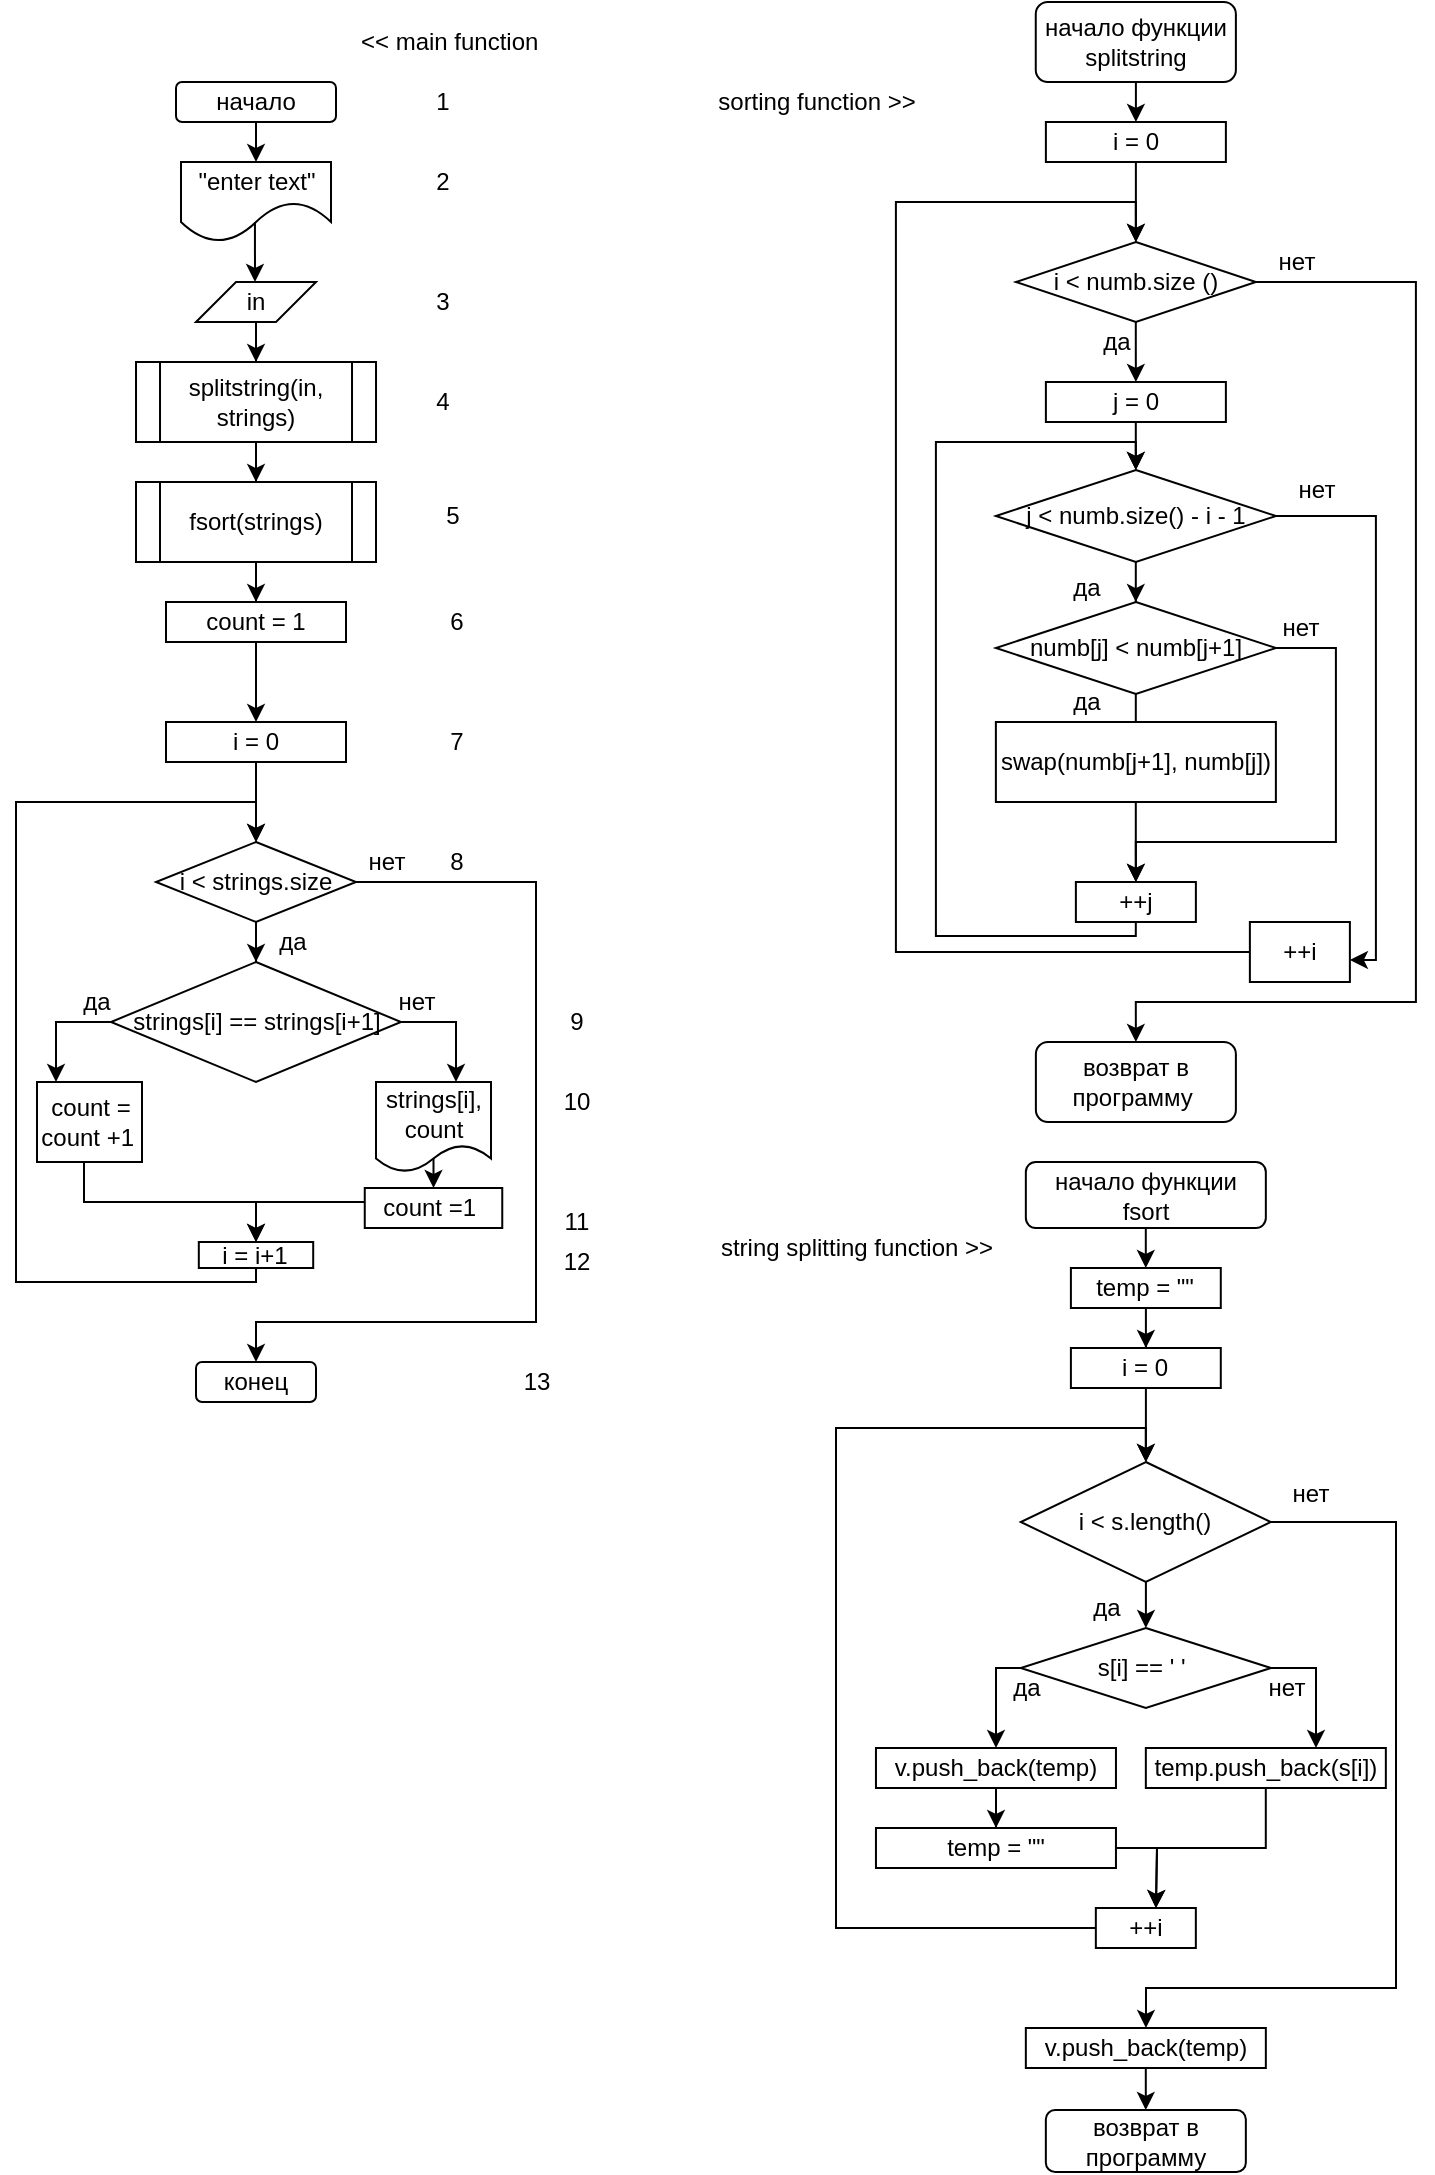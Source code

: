 <mxfile version="17.4.0" type="github">
  <diagram id="C5RBs43oDa-KdzZeNtuy" name="Page-1">
    <mxGraphModel dx="1240" dy="593" grid="1" gridSize="20" guides="1" tooltips="1" connect="1" arrows="1" fold="1" page="1" pageScale="1" pageWidth="827" pageHeight="1169" math="0" shadow="0">
      <root>
        <mxCell id="WIyWlLk6GJQsqaUBKTNV-0" />
        <mxCell id="WIyWlLk6GJQsqaUBKTNV-1" parent="WIyWlLk6GJQsqaUBKTNV-0" />
        <mxCell id="1RpnwZJN1rMyHzHDHrBu-5" value="" style="edgeStyle=orthogonalEdgeStyle;rounded=0;orthogonalLoop=1;jettySize=auto;html=1;" parent="WIyWlLk6GJQsqaUBKTNV-1" source="WIyWlLk6GJQsqaUBKTNV-3" edge="1">
          <mxGeometry relative="1" as="geometry">
            <mxPoint x="220" y="80" as="targetPoint" />
          </mxGeometry>
        </mxCell>
        <mxCell id="WIyWlLk6GJQsqaUBKTNV-3" value="&lt;font style=&quot;font-size: 12px&quot;&gt;начало&lt;/font&gt;" style="rounded=1;whiteSpace=wrap;html=1;fontSize=12;glass=0;strokeWidth=1;shadow=0;" parent="WIyWlLk6GJQsqaUBKTNV-1" vertex="1">
          <mxGeometry x="180" y="40" width="80" height="20" as="geometry" />
        </mxCell>
        <mxCell id="WG-GIoE7qXhuWjVk6lCx-4" value="" style="edgeStyle=orthogonalEdgeStyle;rounded=0;orthogonalLoop=1;jettySize=auto;html=1;fontSize=12;exitX=0.493;exitY=0.725;exitDx=0;exitDy=0;exitPerimeter=0;" parent="WIyWlLk6GJQsqaUBKTNV-1" source="WG-GIoE7qXhuWjVk6lCx-2" target="WG-GIoE7qXhuWjVk6lCx-3" edge="1">
          <mxGeometry relative="1" as="geometry" />
        </mxCell>
        <mxCell id="WG-GIoE7qXhuWjVk6lCx-2" value="&quot;enter text&quot;" style="shape=document;whiteSpace=wrap;html=1;boundedLbl=1;fontSize=12;size=0.5;" parent="WIyWlLk6GJQsqaUBKTNV-1" vertex="1">
          <mxGeometry x="182.5" y="80" width="75" height="40" as="geometry" />
        </mxCell>
        <mxCell id="WG-GIoE7qXhuWjVk6lCx-6" value="" style="edgeStyle=orthogonalEdgeStyle;rounded=0;orthogonalLoop=1;jettySize=auto;html=1;fontSize=12;" parent="WIyWlLk6GJQsqaUBKTNV-1" source="WG-GIoE7qXhuWjVk6lCx-3" target="WG-GIoE7qXhuWjVk6lCx-5" edge="1">
          <mxGeometry relative="1" as="geometry" />
        </mxCell>
        <mxCell id="WG-GIoE7qXhuWjVk6lCx-3" value="in" style="shape=parallelogram;perimeter=parallelogramPerimeter;whiteSpace=wrap;html=1;fixedSize=1;" parent="WIyWlLk6GJQsqaUBKTNV-1" vertex="1">
          <mxGeometry x="190" y="140" width="60" height="20" as="geometry" />
        </mxCell>
        <mxCell id="WG-GIoE7qXhuWjVk6lCx-8" value="" style="edgeStyle=orthogonalEdgeStyle;rounded=0;orthogonalLoop=1;jettySize=auto;html=1;fontSize=12;" parent="WIyWlLk6GJQsqaUBKTNV-1" source="WG-GIoE7qXhuWjVk6lCx-5" target="WG-GIoE7qXhuWjVk6lCx-7" edge="1">
          <mxGeometry relative="1" as="geometry" />
        </mxCell>
        <mxCell id="WG-GIoE7qXhuWjVk6lCx-5" value="splitstring(in, strings)" style="whiteSpace=wrap;html=1;" parent="WIyWlLk6GJQsqaUBKTNV-1" vertex="1">
          <mxGeometry x="160" y="180" width="120" height="40" as="geometry" />
        </mxCell>
        <mxCell id="WG-GIoE7qXhuWjVk6lCx-10" value="" style="edgeStyle=orthogonalEdgeStyle;rounded=0;orthogonalLoop=1;jettySize=auto;html=1;fontSize=12;" parent="WIyWlLk6GJQsqaUBKTNV-1" source="WG-GIoE7qXhuWjVk6lCx-7" target="WG-GIoE7qXhuWjVk6lCx-9" edge="1">
          <mxGeometry relative="1" as="geometry" />
        </mxCell>
        <mxCell id="WG-GIoE7qXhuWjVk6lCx-7" value="fsort(strings)" style="whiteSpace=wrap;html=1;" parent="WIyWlLk6GJQsqaUBKTNV-1" vertex="1">
          <mxGeometry x="160" y="240" width="120" height="40" as="geometry" />
        </mxCell>
        <mxCell id="WG-GIoE7qXhuWjVk6lCx-12" value="" style="edgeStyle=orthogonalEdgeStyle;rounded=0;orthogonalLoop=1;jettySize=auto;html=1;fontSize=12;" parent="WIyWlLk6GJQsqaUBKTNV-1" source="WG-GIoE7qXhuWjVk6lCx-9" target="WG-GIoE7qXhuWjVk6lCx-11" edge="1">
          <mxGeometry relative="1" as="geometry" />
        </mxCell>
        <mxCell id="WG-GIoE7qXhuWjVk6lCx-9" value="count = 1" style="whiteSpace=wrap;html=1;" parent="WIyWlLk6GJQsqaUBKTNV-1" vertex="1">
          <mxGeometry x="175" y="300" width="90" height="20" as="geometry" />
        </mxCell>
        <mxCell id="WG-GIoE7qXhuWjVk6lCx-14" value="" style="edgeStyle=orthogonalEdgeStyle;rounded=0;orthogonalLoop=1;jettySize=auto;html=1;fontSize=12;" parent="WIyWlLk6GJQsqaUBKTNV-1" source="WG-GIoE7qXhuWjVk6lCx-11" target="WG-GIoE7qXhuWjVk6lCx-13" edge="1">
          <mxGeometry relative="1" as="geometry" />
        </mxCell>
        <mxCell id="WG-GIoE7qXhuWjVk6lCx-11" value="i = 0" style="whiteSpace=wrap;html=1;" parent="WIyWlLk6GJQsqaUBKTNV-1" vertex="1">
          <mxGeometry x="175" y="360" width="90" height="20" as="geometry" />
        </mxCell>
        <mxCell id="WG-GIoE7qXhuWjVk6lCx-16" value="" style="edgeStyle=orthogonalEdgeStyle;rounded=0;orthogonalLoop=1;jettySize=auto;html=1;fontSize=12;" parent="WIyWlLk6GJQsqaUBKTNV-1" source="WG-GIoE7qXhuWjVk6lCx-13" target="WG-GIoE7qXhuWjVk6lCx-15" edge="1">
          <mxGeometry relative="1" as="geometry" />
        </mxCell>
        <mxCell id="WG-GIoE7qXhuWjVk6lCx-29" style="edgeStyle=orthogonalEdgeStyle;rounded=0;orthogonalLoop=1;jettySize=auto;html=1;fontSize=12;" parent="WIyWlLk6GJQsqaUBKTNV-1" source="WG-GIoE7qXhuWjVk6lCx-13" edge="1">
          <mxGeometry relative="1" as="geometry">
            <mxPoint x="220" y="680" as="targetPoint" />
            <Array as="points">
              <mxPoint x="360" y="440" />
              <mxPoint x="360" y="660" />
              <mxPoint x="220" y="660" />
            </Array>
          </mxGeometry>
        </mxCell>
        <mxCell id="WG-GIoE7qXhuWjVk6lCx-13" value="i &amp;lt; strings.size" style="rhombus;whiteSpace=wrap;html=1;" parent="WIyWlLk6GJQsqaUBKTNV-1" vertex="1">
          <mxGeometry x="170" y="420" width="100" height="40" as="geometry" />
        </mxCell>
        <mxCell id="WG-GIoE7qXhuWjVk6lCx-20" style="edgeStyle=orthogonalEdgeStyle;rounded=0;orthogonalLoop=1;jettySize=auto;html=1;fontSize=12;" parent="WIyWlLk6GJQsqaUBKTNV-1" source="WG-GIoE7qXhuWjVk6lCx-15" edge="1">
          <mxGeometry relative="1" as="geometry">
            <mxPoint x="120" y="540" as="targetPoint" />
            <Array as="points">
              <mxPoint x="120" y="510" />
            </Array>
          </mxGeometry>
        </mxCell>
        <mxCell id="WG-GIoE7qXhuWjVk6lCx-23" style="edgeStyle=orthogonalEdgeStyle;rounded=0;orthogonalLoop=1;jettySize=auto;html=1;fontSize=12;" parent="WIyWlLk6GJQsqaUBKTNV-1" source="WG-GIoE7qXhuWjVk6lCx-15" edge="1">
          <mxGeometry relative="1" as="geometry">
            <mxPoint x="320" y="540" as="targetPoint" />
            <Array as="points">
              <mxPoint x="320" y="510" />
              <mxPoint x="320" y="540" />
            </Array>
          </mxGeometry>
        </mxCell>
        <mxCell id="WG-GIoE7qXhuWjVk6lCx-15" value="strings[i] == strings[i+1]" style="rhombus;whiteSpace=wrap;html=1;" parent="WIyWlLk6GJQsqaUBKTNV-1" vertex="1">
          <mxGeometry x="147.5" y="480" width="145" height="60" as="geometry" />
        </mxCell>
        <mxCell id="WG-GIoE7qXhuWjVk6lCx-36" style="edgeStyle=orthogonalEdgeStyle;rounded=0;orthogonalLoop=1;jettySize=auto;html=1;fontSize=12;" parent="WIyWlLk6GJQsqaUBKTNV-1" source="WG-GIoE7qXhuWjVk6lCx-19" edge="1">
          <mxGeometry relative="1" as="geometry">
            <mxPoint x="220" y="620" as="targetPoint" />
            <Array as="points">
              <mxPoint x="134" y="600" />
              <mxPoint x="220" y="600" />
            </Array>
          </mxGeometry>
        </mxCell>
        <mxCell id="WG-GIoE7qXhuWjVk6lCx-19" value="count = count&amp;nbsp;+1&amp;nbsp;" style="whiteSpace=wrap;html=1;" parent="WIyWlLk6GJQsqaUBKTNV-1" vertex="1">
          <mxGeometry x="110.5" y="540" width="52.5" height="40" as="geometry" />
        </mxCell>
        <mxCell id="WG-GIoE7qXhuWjVk6lCx-21" value="да" style="text;html=1;align=center;verticalAlign=middle;resizable=0;points=[];autosize=1;strokeColor=none;fillColor=none;fontSize=12;" parent="WIyWlLk6GJQsqaUBKTNV-1" vertex="1">
          <mxGeometry x="120" y="490" width="40" height="20" as="geometry" />
        </mxCell>
        <mxCell id="WG-GIoE7qXhuWjVk6lCx-22" value="да" style="text;html=1;align=center;verticalAlign=middle;resizable=0;points=[];autosize=1;strokeColor=none;fillColor=none;fontSize=12;" parent="WIyWlLk6GJQsqaUBKTNV-1" vertex="1">
          <mxGeometry x="217.5" y="460" width="40" height="20" as="geometry" />
        </mxCell>
        <mxCell id="WG-GIoE7qXhuWjVk6lCx-24" value="нет" style="text;html=1;align=center;verticalAlign=middle;resizable=0;points=[];autosize=1;strokeColor=none;fillColor=none;fontSize=12;" parent="WIyWlLk6GJQsqaUBKTNV-1" vertex="1">
          <mxGeometry x="280" y="490" width="40" height="20" as="geometry" />
        </mxCell>
        <mxCell id="WG-GIoE7qXhuWjVk6lCx-25" value="нет" style="text;html=1;align=center;verticalAlign=middle;resizable=0;points=[];autosize=1;strokeColor=none;fillColor=none;fontSize=12;" parent="WIyWlLk6GJQsqaUBKTNV-1" vertex="1">
          <mxGeometry x="265" y="420" width="40" height="20" as="geometry" />
        </mxCell>
        <mxCell id="WG-GIoE7qXhuWjVk6lCx-33" value="" style="edgeStyle=orthogonalEdgeStyle;rounded=0;orthogonalLoop=1;jettySize=auto;html=1;fontSize=12;exitX=0.5;exitY=0.5;exitDx=0;exitDy=0;exitPerimeter=0;entryX=0.5;entryY=0;entryDx=0;entryDy=0;" parent="WIyWlLk6GJQsqaUBKTNV-1" source="WG-GIoE7qXhuWjVk6lCx-26" target="WG-GIoE7qXhuWjVk6lCx-31" edge="1">
          <mxGeometry relative="1" as="geometry">
            <mxPoint x="308.75" y="665" as="targetPoint" />
          </mxGeometry>
        </mxCell>
        <mxCell id="WG-GIoE7qXhuWjVk6lCx-26" value="strings[i], count" style="shape=document;whiteSpace=wrap;html=1;boundedLbl=1;fontSize=12;" parent="WIyWlLk6GJQsqaUBKTNV-1" vertex="1">
          <mxGeometry x="280" y="540" width="57.5" height="45" as="geometry" />
        </mxCell>
        <mxCell id="WG-GIoE7qXhuWjVk6lCx-30" value="конец" style="rounded=1;whiteSpace=wrap;html=1;fontSize=12;" parent="WIyWlLk6GJQsqaUBKTNV-1" vertex="1">
          <mxGeometry x="190" y="680" width="60" height="20" as="geometry" />
        </mxCell>
        <mxCell id="WG-GIoE7qXhuWjVk6lCx-37" style="edgeStyle=orthogonalEdgeStyle;rounded=0;orthogonalLoop=1;jettySize=auto;html=1;fontSize=12;" parent="WIyWlLk6GJQsqaUBKTNV-1" source="WG-GIoE7qXhuWjVk6lCx-31" edge="1">
          <mxGeometry relative="1" as="geometry">
            <mxPoint x="220" y="620" as="targetPoint" />
            <Array as="points">
              <mxPoint x="220" y="600" />
            </Array>
          </mxGeometry>
        </mxCell>
        <mxCell id="WG-GIoE7qXhuWjVk6lCx-31" value="count =1&amp;nbsp;" style="whiteSpace=wrap;html=1;" parent="WIyWlLk6GJQsqaUBKTNV-1" vertex="1">
          <mxGeometry x="274.38" y="593" width="68.75" height="20" as="geometry" />
        </mxCell>
        <mxCell id="WG-GIoE7qXhuWjVk6lCx-39" style="edgeStyle=orthogonalEdgeStyle;rounded=0;orthogonalLoop=1;jettySize=auto;html=1;fontSize=12;" parent="WIyWlLk6GJQsqaUBKTNV-1" source="WG-GIoE7qXhuWjVk6lCx-38" edge="1">
          <mxGeometry relative="1" as="geometry">
            <mxPoint x="220" y="420" as="targetPoint" />
            <Array as="points">
              <mxPoint x="220" y="640" />
              <mxPoint x="100" y="640" />
              <mxPoint x="100" y="400" />
              <mxPoint x="220" y="400" />
            </Array>
          </mxGeometry>
        </mxCell>
        <mxCell id="WG-GIoE7qXhuWjVk6lCx-38" value="i = i+1" style="whiteSpace=wrap;html=1;fontSize=12;" parent="WIyWlLk6GJQsqaUBKTNV-1" vertex="1">
          <mxGeometry x="191.41" y="620" width="57.19" height="13" as="geometry" />
        </mxCell>
        <mxCell id="WG-GIoE7qXhuWjVk6lCx-46" value="" style="edgeStyle=orthogonalEdgeStyle;rounded=0;orthogonalLoop=1;jettySize=auto;html=1;fontSize=12;" parent="WIyWlLk6GJQsqaUBKTNV-1" source="WG-GIoE7qXhuWjVk6lCx-40" target="WG-GIoE7qXhuWjVk6lCx-45" edge="1">
          <mxGeometry relative="1" as="geometry" />
        </mxCell>
        <mxCell id="WG-GIoE7qXhuWjVk6lCx-40" value="&lt;font style=&quot;font-size: 12px&quot;&gt;начало функции splitstring&lt;/font&gt;" style="rounded=1;whiteSpace=wrap;html=1;fontSize=12;glass=0;strokeWidth=1;shadow=0;" parent="WIyWlLk6GJQsqaUBKTNV-1" vertex="1">
          <mxGeometry x="609.88" width="100.06" height="40" as="geometry" />
        </mxCell>
        <mxCell id="WG-GIoE7qXhuWjVk6lCx-48" value="" style="edgeStyle=orthogonalEdgeStyle;rounded=0;orthogonalLoop=1;jettySize=auto;html=1;fontSize=12;" parent="WIyWlLk6GJQsqaUBKTNV-1" source="WG-GIoE7qXhuWjVk6lCx-45" target="WG-GIoE7qXhuWjVk6lCx-47" edge="1">
          <mxGeometry relative="1" as="geometry" />
        </mxCell>
        <mxCell id="WG-GIoE7qXhuWjVk6lCx-45" value="i = 0" style="whiteSpace=wrap;html=1;" parent="WIyWlLk6GJQsqaUBKTNV-1" vertex="1">
          <mxGeometry x="614.94" y="60" width="90" height="20" as="geometry" />
        </mxCell>
        <mxCell id="WG-GIoE7qXhuWjVk6lCx-50" value="" style="edgeStyle=orthogonalEdgeStyle;rounded=0;orthogonalLoop=1;jettySize=auto;html=1;fontSize=12;entryX=0.5;entryY=0;entryDx=0;entryDy=0;" parent="WIyWlLk6GJQsqaUBKTNV-1" source="WG-GIoE7qXhuWjVk6lCx-47" target="WG-GIoE7qXhuWjVk6lCx-51" edge="1">
          <mxGeometry relative="1" as="geometry">
            <mxPoint x="659.94" y="240" as="targetPoint" />
          </mxGeometry>
        </mxCell>
        <mxCell id="WG-GIoE7qXhuWjVk6lCx-52" style="edgeStyle=orthogonalEdgeStyle;rounded=0;orthogonalLoop=1;jettySize=auto;html=1;fontSize=12;entryX=0.5;entryY=0;entryDx=0;entryDy=0;" parent="WIyWlLk6GJQsqaUBKTNV-1" source="WG-GIoE7qXhuWjVk6lCx-47" target="WG-GIoE7qXhuWjVk6lCx-53" edge="1">
          <mxGeometry relative="1" as="geometry">
            <mxPoint x="659.94" y="440" as="targetPoint" />
            <Array as="points">
              <mxPoint x="799.94" y="140" />
              <mxPoint x="799.94" y="500" />
              <mxPoint x="659.94" y="500" />
            </Array>
          </mxGeometry>
        </mxCell>
        <mxCell id="WG-GIoE7qXhuWjVk6lCx-47" value="i &amp;lt; numb.size ()" style="rhombus;whiteSpace=wrap;html=1;" parent="WIyWlLk6GJQsqaUBKTNV-1" vertex="1">
          <mxGeometry x="599.94" y="120" width="120" height="40" as="geometry" />
        </mxCell>
        <mxCell id="WG-GIoE7qXhuWjVk6lCx-55" value="" style="edgeStyle=orthogonalEdgeStyle;rounded=0;orthogonalLoop=1;jettySize=auto;html=1;fontSize=12;" parent="WIyWlLk6GJQsqaUBKTNV-1" source="WG-GIoE7qXhuWjVk6lCx-51" target="WG-GIoE7qXhuWjVk6lCx-54" edge="1">
          <mxGeometry relative="1" as="geometry" />
        </mxCell>
        <mxCell id="WG-GIoE7qXhuWjVk6lCx-51" value="j = 0" style="whiteSpace=wrap;html=1;" parent="WIyWlLk6GJQsqaUBKTNV-1" vertex="1">
          <mxGeometry x="614.94" y="190" width="90" height="20" as="geometry" />
        </mxCell>
        <mxCell id="WG-GIoE7qXhuWjVk6lCx-53" value="возврат в программу&amp;nbsp;" style="rounded=1;whiteSpace=wrap;html=1;fontSize=12;" parent="WIyWlLk6GJQsqaUBKTNV-1" vertex="1">
          <mxGeometry x="609.94" y="520" width="100" height="40" as="geometry" />
        </mxCell>
        <mxCell id="WG-GIoE7qXhuWjVk6lCx-57" value="" style="edgeStyle=orthogonalEdgeStyle;rounded=0;orthogonalLoop=1;jettySize=auto;html=1;fontSize=12;" parent="WIyWlLk6GJQsqaUBKTNV-1" source="WG-GIoE7qXhuWjVk6lCx-54" target="WG-GIoE7qXhuWjVk6lCx-56" edge="1">
          <mxGeometry relative="1" as="geometry" />
        </mxCell>
        <mxCell id="WG-GIoE7qXhuWjVk6lCx-72" style="edgeStyle=orthogonalEdgeStyle;rounded=0;orthogonalLoop=1;jettySize=auto;html=1;exitX=1;exitY=0.5;exitDx=0;exitDy=0;fontSize=12;entryX=0.5;entryY=0;entryDx=0;entryDy=0;startArrow=none;" parent="WIyWlLk6GJQsqaUBKTNV-1" source="WG-GIoE7qXhuWjVk6lCx-73" target="WG-GIoE7qXhuWjVk6lCx-47" edge="1">
          <mxGeometry relative="1" as="geometry">
            <mxPoint x="559.94" y="180" as="targetPoint" />
            <Array as="points">
              <mxPoint x="539.94" y="100" />
              <mxPoint x="659.94" y="100" />
            </Array>
          </mxGeometry>
        </mxCell>
        <mxCell id="WG-GIoE7qXhuWjVk6lCx-76" style="edgeStyle=orthogonalEdgeStyle;rounded=0;orthogonalLoop=1;jettySize=auto;html=1;exitX=1;exitY=0.5;exitDx=0;exitDy=0;fontSize=12;" parent="WIyWlLk6GJQsqaUBKTNV-1" source="WG-GIoE7qXhuWjVk6lCx-54" target="WG-GIoE7qXhuWjVk6lCx-73" edge="1">
          <mxGeometry relative="1" as="geometry">
            <mxPoint x="779.94" y="480" as="targetPoint" />
            <Array as="points">
              <mxPoint x="779.94" y="257" />
              <mxPoint x="779.94" y="479" />
            </Array>
          </mxGeometry>
        </mxCell>
        <mxCell id="WG-GIoE7qXhuWjVk6lCx-54" value="j &amp;lt; numb.size() - i - 1" style="rhombus;whiteSpace=wrap;html=1;" parent="WIyWlLk6GJQsqaUBKTNV-1" vertex="1">
          <mxGeometry x="589.94" y="234" width="140" height="46" as="geometry" />
        </mxCell>
        <mxCell id="WG-GIoE7qXhuWjVk6lCx-59" value="" style="edgeStyle=orthogonalEdgeStyle;rounded=0;orthogonalLoop=1;jettySize=auto;html=1;fontSize=12;" parent="WIyWlLk6GJQsqaUBKTNV-1" source="WG-GIoE7qXhuWjVk6lCx-56" edge="1">
          <mxGeometry relative="1" as="geometry">
            <mxPoint x="659.94" y="360" as="targetPoint" />
          </mxGeometry>
        </mxCell>
        <mxCell id="WG-GIoE7qXhuWjVk6lCx-62" style="edgeStyle=orthogonalEdgeStyle;rounded=0;orthogonalLoop=1;jettySize=auto;html=1;fontSize=12;" parent="WIyWlLk6GJQsqaUBKTNV-1" source="WG-GIoE7qXhuWjVk6lCx-56" edge="1">
          <mxGeometry relative="1" as="geometry">
            <mxPoint x="659.94" y="440" as="targetPoint" />
            <Array as="points">
              <mxPoint x="759.94" y="323" />
              <mxPoint x="759.94" y="420" />
              <mxPoint x="659.94" y="420" />
            </Array>
          </mxGeometry>
        </mxCell>
        <mxCell id="WG-GIoE7qXhuWjVk6lCx-56" value="numb[j] &amp;lt; numb[j+1]" style="rhombus;whiteSpace=wrap;html=1;" parent="WIyWlLk6GJQsqaUBKTNV-1" vertex="1">
          <mxGeometry x="589.94" y="300" width="140" height="46" as="geometry" />
        </mxCell>
        <mxCell id="WG-GIoE7qXhuWjVk6lCx-61" value="" style="edgeStyle=orthogonalEdgeStyle;rounded=0;orthogonalLoop=1;jettySize=auto;html=1;fontSize=12;" parent="WIyWlLk6GJQsqaUBKTNV-1" source="WG-GIoE7qXhuWjVk6lCx-60" edge="1">
          <mxGeometry relative="1" as="geometry">
            <mxPoint x="659.94" y="440" as="targetPoint" />
          </mxGeometry>
        </mxCell>
        <mxCell id="WG-GIoE7qXhuWjVk6lCx-60" value="swap(numb[j+1], numb[j])" style="rounded=0;whiteSpace=wrap;html=1;fontSize=12;" parent="WIyWlLk6GJQsqaUBKTNV-1" vertex="1">
          <mxGeometry x="589.94" y="360" width="140" height="40" as="geometry" />
        </mxCell>
        <mxCell id="WG-GIoE7qXhuWjVk6lCx-64" value="нет" style="text;html=1;align=center;verticalAlign=middle;resizable=0;points=[];autosize=1;strokeColor=none;fillColor=none;fontSize=12;" parent="WIyWlLk6GJQsqaUBKTNV-1" vertex="1">
          <mxGeometry x="721.94" y="303" width="40" height="20" as="geometry" />
        </mxCell>
        <mxCell id="WG-GIoE7qXhuWjVk6lCx-65" value="нет" style="text;html=1;align=center;verticalAlign=middle;resizable=0;points=[];autosize=1;strokeColor=none;fillColor=none;fontSize=12;" parent="WIyWlLk6GJQsqaUBKTNV-1" vertex="1">
          <mxGeometry x="729.94" y="234" width="40" height="20" as="geometry" />
        </mxCell>
        <mxCell id="WG-GIoE7qXhuWjVk6lCx-66" value="нет" style="text;html=1;align=center;verticalAlign=middle;resizable=0;points=[];autosize=1;strokeColor=none;fillColor=none;fontSize=12;" parent="WIyWlLk6GJQsqaUBKTNV-1" vertex="1">
          <mxGeometry x="719.94" y="120" width="40" height="20" as="geometry" />
        </mxCell>
        <mxCell id="WG-GIoE7qXhuWjVk6lCx-67" value="да" style="text;html=1;align=center;verticalAlign=middle;resizable=0;points=[];autosize=1;strokeColor=none;fillColor=none;fontSize=12;" parent="WIyWlLk6GJQsqaUBKTNV-1" vertex="1">
          <mxGeometry x="614.94" y="340" width="40" height="20" as="geometry" />
        </mxCell>
        <mxCell id="WG-GIoE7qXhuWjVk6lCx-68" value="да" style="text;html=1;align=center;verticalAlign=middle;resizable=0;points=[];autosize=1;strokeColor=none;fillColor=none;fontSize=12;" parent="WIyWlLk6GJQsqaUBKTNV-1" vertex="1">
          <mxGeometry x="614.94" y="283" width="40" height="20" as="geometry" />
        </mxCell>
        <mxCell id="WG-GIoE7qXhuWjVk6lCx-69" value="да" style="text;html=1;align=center;verticalAlign=middle;resizable=0;points=[];autosize=1;strokeColor=none;fillColor=none;fontSize=12;" parent="WIyWlLk6GJQsqaUBKTNV-1" vertex="1">
          <mxGeometry x="629.94" y="160" width="40" height="20" as="geometry" />
        </mxCell>
        <mxCell id="WG-GIoE7qXhuWjVk6lCx-71" style="edgeStyle=orthogonalEdgeStyle;rounded=0;orthogonalLoop=1;jettySize=auto;html=1;fontSize=12;entryX=0.5;entryY=0;entryDx=0;entryDy=0;" parent="WIyWlLk6GJQsqaUBKTNV-1" target="WG-GIoE7qXhuWjVk6lCx-54" edge="1">
          <mxGeometry relative="1" as="geometry">
            <mxPoint x="559.94" y="307" as="targetPoint" />
            <mxPoint x="659.94" y="447" as="sourcePoint" />
            <Array as="points">
              <mxPoint x="659.94" y="467" />
              <mxPoint x="559.94" y="467" />
              <mxPoint x="559.94" y="220" />
              <mxPoint x="659.94" y="220" />
            </Array>
          </mxGeometry>
        </mxCell>
        <mxCell id="WG-GIoE7qXhuWjVk6lCx-70" value="++j" style="rounded=0;whiteSpace=wrap;html=1;fontSize=12;" parent="WIyWlLk6GJQsqaUBKTNV-1" vertex="1">
          <mxGeometry x="629.94" y="440" width="60" height="20" as="geometry" />
        </mxCell>
        <mxCell id="WG-GIoE7qXhuWjVk6lCx-73" value="++i" style="rounded=0;whiteSpace=wrap;html=1;fontSize=12;" parent="WIyWlLk6GJQsqaUBKTNV-1" vertex="1">
          <mxGeometry x="716.94" y="460" width="50" height="30" as="geometry" />
        </mxCell>
        <mxCell id="WG-GIoE7qXhuWjVk6lCx-77" value="sorting function &amp;gt;&amp;gt;" style="text;html=1;align=center;verticalAlign=middle;resizable=0;points=[];autosize=1;strokeColor=none;fillColor=none;fontSize=12;" parent="WIyWlLk6GJQsqaUBKTNV-1" vertex="1">
          <mxGeometry x="439.94" y="40" width="120" height="20" as="geometry" />
        </mxCell>
        <mxCell id="WG-GIoE7qXhuWjVk6lCx-78" value="&amp;lt;&amp;lt; main function&amp;nbsp;" style="text;html=1;align=center;verticalAlign=middle;resizable=0;points=[];autosize=1;strokeColor=none;fillColor=none;fontSize=12;" parent="WIyWlLk6GJQsqaUBKTNV-1" vertex="1">
          <mxGeometry x="257.5" y="10" width="120" height="20" as="geometry" />
        </mxCell>
        <mxCell id="WG-GIoE7qXhuWjVk6lCx-83" value="" style="edgeStyle=orthogonalEdgeStyle;rounded=0;orthogonalLoop=1;jettySize=auto;html=1;fontSize=12;" parent="WIyWlLk6GJQsqaUBKTNV-1" source="WG-GIoE7qXhuWjVk6lCx-79" target="WG-GIoE7qXhuWjVk6lCx-82" edge="1">
          <mxGeometry relative="1" as="geometry" />
        </mxCell>
        <mxCell id="WG-GIoE7qXhuWjVk6lCx-79" value="&lt;font style=&quot;font-size: 12px&quot;&gt;начало функции&lt;br&gt;fsort&lt;br&gt;&lt;/font&gt;" style="rounded=1;whiteSpace=wrap;html=1;fontSize=12;glass=0;strokeWidth=1;shadow=0;" parent="WIyWlLk6GJQsqaUBKTNV-1" vertex="1">
          <mxGeometry x="604.92" y="580" width="120" height="33" as="geometry" />
        </mxCell>
        <mxCell id="WG-GIoE7qXhuWjVk6lCx-85" value="" style="edgeStyle=orthogonalEdgeStyle;rounded=0;orthogonalLoop=1;jettySize=auto;html=1;fontSize=12;" parent="WIyWlLk6GJQsqaUBKTNV-1" source="WG-GIoE7qXhuWjVk6lCx-82" target="WG-GIoE7qXhuWjVk6lCx-84" edge="1">
          <mxGeometry relative="1" as="geometry" />
        </mxCell>
        <mxCell id="WG-GIoE7qXhuWjVk6lCx-82" value="temp = &quot;&quot;" style="rounded=0;whiteSpace=wrap;html=1;fontSize=12;" parent="WIyWlLk6GJQsqaUBKTNV-1" vertex="1">
          <mxGeometry x="627.45" y="633" width="74.94" height="20" as="geometry" />
        </mxCell>
        <mxCell id="WG-GIoE7qXhuWjVk6lCx-87" value="" style="edgeStyle=orthogonalEdgeStyle;rounded=0;orthogonalLoop=1;jettySize=auto;html=1;fontSize=12;" parent="WIyWlLk6GJQsqaUBKTNV-1" source="WG-GIoE7qXhuWjVk6lCx-84" target="WG-GIoE7qXhuWjVk6lCx-86" edge="1">
          <mxGeometry relative="1" as="geometry" />
        </mxCell>
        <mxCell id="WG-GIoE7qXhuWjVk6lCx-84" value="i = 0" style="rounded=0;whiteSpace=wrap;html=1;fontSize=12;" parent="WIyWlLk6GJQsqaUBKTNV-1" vertex="1">
          <mxGeometry x="627.45" y="673" width="74.94" height="20" as="geometry" />
        </mxCell>
        <mxCell id="WG-GIoE7qXhuWjVk6lCx-101" value="" style="edgeStyle=orthogonalEdgeStyle;rounded=0;orthogonalLoop=1;jettySize=auto;html=1;fontSize=12;entryX=0.5;entryY=0;entryDx=0;entryDy=0;" parent="WIyWlLk6GJQsqaUBKTNV-1" source="WG-GIoE7qXhuWjVk6lCx-86" target="WG-GIoE7qXhuWjVk6lCx-88" edge="1">
          <mxGeometry relative="1" as="geometry" />
        </mxCell>
        <mxCell id="WG-GIoE7qXhuWjVk6lCx-106" style="edgeStyle=orthogonalEdgeStyle;rounded=0;orthogonalLoop=1;jettySize=auto;html=1;fontSize=12;" parent="WIyWlLk6GJQsqaUBKTNV-1" source="WG-GIoE7qXhuWjVk6lCx-86" edge="1">
          <mxGeometry relative="1" as="geometry">
            <mxPoint x="664.98" y="1013" as="targetPoint" />
            <Array as="points">
              <mxPoint x="789.98" y="760" />
              <mxPoint x="789.98" y="993" />
              <mxPoint x="664.98" y="993" />
            </Array>
          </mxGeometry>
        </mxCell>
        <mxCell id="WG-GIoE7qXhuWjVk6lCx-86" value="i &amp;lt; s.length()" style="rhombus;whiteSpace=wrap;html=1;rounded=0;" parent="WIyWlLk6GJQsqaUBKTNV-1" vertex="1">
          <mxGeometry x="602.39" y="730" width="125.06" height="60" as="geometry" />
        </mxCell>
        <mxCell id="WG-GIoE7qXhuWjVk6lCx-91" style="edgeStyle=orthogonalEdgeStyle;rounded=0;orthogonalLoop=1;jettySize=auto;html=1;fontSize=12;" parent="WIyWlLk6GJQsqaUBKTNV-1" source="WG-GIoE7qXhuWjVk6lCx-88" edge="1">
          <mxGeometry relative="1" as="geometry">
            <mxPoint x="589.98" y="873" as="targetPoint" />
            <Array as="points">
              <mxPoint x="589.98" y="833" />
              <mxPoint x="589.98" y="873" />
            </Array>
          </mxGeometry>
        </mxCell>
        <mxCell id="WG-GIoE7qXhuWjVk6lCx-94" style="edgeStyle=orthogonalEdgeStyle;rounded=0;orthogonalLoop=1;jettySize=auto;html=1;entryX=0.709;entryY=0;entryDx=0;entryDy=0;entryPerimeter=0;fontSize=12;" parent="WIyWlLk6GJQsqaUBKTNV-1" source="WG-GIoE7qXhuWjVk6lCx-88" target="WG-GIoE7qXhuWjVk6lCx-93" edge="1">
          <mxGeometry relative="1" as="geometry">
            <Array as="points">
              <mxPoint x="749.98" y="833" />
            </Array>
          </mxGeometry>
        </mxCell>
        <mxCell id="WG-GIoE7qXhuWjVk6lCx-88" value="s[i] == &#39; &#39;&amp;nbsp;" style="rhombus;whiteSpace=wrap;html=1;rounded=0;" parent="WIyWlLk6GJQsqaUBKTNV-1" vertex="1">
          <mxGeometry x="602.39" y="813" width="125.06" height="40" as="geometry" />
        </mxCell>
        <mxCell id="WG-GIoE7qXhuWjVk6lCx-96" value="" style="edgeStyle=orthogonalEdgeStyle;rounded=0;orthogonalLoop=1;jettySize=auto;html=1;fontSize=12;" parent="WIyWlLk6GJQsqaUBKTNV-1" source="WG-GIoE7qXhuWjVk6lCx-92" target="WG-GIoE7qXhuWjVk6lCx-95" edge="1">
          <mxGeometry relative="1" as="geometry" />
        </mxCell>
        <mxCell id="WG-GIoE7qXhuWjVk6lCx-92" value="v.push_back(temp)" style="rounded=0;whiteSpace=wrap;html=1;fontSize=12;" parent="WIyWlLk6GJQsqaUBKTNV-1" vertex="1">
          <mxGeometry x="529.98" y="873" width="120" height="20" as="geometry" />
        </mxCell>
        <mxCell id="WG-GIoE7qXhuWjVk6lCx-98" style="edgeStyle=orthogonalEdgeStyle;rounded=0;orthogonalLoop=1;jettySize=auto;html=1;fontSize=12;" parent="WIyWlLk6GJQsqaUBKTNV-1" source="WG-GIoE7qXhuWjVk6lCx-93" edge="1">
          <mxGeometry relative="1" as="geometry">
            <mxPoint x="669.98" y="953" as="targetPoint" />
          </mxGeometry>
        </mxCell>
        <mxCell id="WG-GIoE7qXhuWjVk6lCx-93" value="temp.push_back(s[i])" style="rounded=0;whiteSpace=wrap;html=1;fontSize=12;" parent="WIyWlLk6GJQsqaUBKTNV-1" vertex="1">
          <mxGeometry x="664.92" y="873" width="120" height="20" as="geometry" />
        </mxCell>
        <mxCell id="WG-GIoE7qXhuWjVk6lCx-97" style="edgeStyle=orthogonalEdgeStyle;rounded=0;orthogonalLoop=1;jettySize=auto;html=1;fontSize=12;" parent="WIyWlLk6GJQsqaUBKTNV-1" source="WG-GIoE7qXhuWjVk6lCx-95" edge="1">
          <mxGeometry relative="1" as="geometry">
            <mxPoint x="669.98" y="953" as="targetPoint" />
          </mxGeometry>
        </mxCell>
        <mxCell id="WG-GIoE7qXhuWjVk6lCx-95" value="temp = &quot;&quot;" style="rounded=0;whiteSpace=wrap;html=1;fontSize=12;" parent="WIyWlLk6GJQsqaUBKTNV-1" vertex="1">
          <mxGeometry x="529.98" y="913" width="120" height="20" as="geometry" />
        </mxCell>
        <mxCell id="WG-GIoE7qXhuWjVk6lCx-100" style="edgeStyle=orthogonalEdgeStyle;rounded=0;orthogonalLoop=1;jettySize=auto;html=1;fontSize=12;entryX=0.5;entryY=0;entryDx=0;entryDy=0;" parent="WIyWlLk6GJQsqaUBKTNV-1" source="WG-GIoE7qXhuWjVk6lCx-99" target="WG-GIoE7qXhuWjVk6lCx-86" edge="1">
          <mxGeometry relative="1" as="geometry">
            <mxPoint x="609.98" y="713" as="targetPoint" />
            <Array as="points">
              <mxPoint x="509.98" y="963" />
              <mxPoint x="509.98" y="713" />
              <mxPoint x="664.98" y="713" />
            </Array>
          </mxGeometry>
        </mxCell>
        <mxCell id="WG-GIoE7qXhuWjVk6lCx-99" value="++i" style="rounded=0;whiteSpace=wrap;html=1;fontSize=12;" parent="WIyWlLk6GJQsqaUBKTNV-1" vertex="1">
          <mxGeometry x="639.92" y="953" width="50" height="20" as="geometry" />
        </mxCell>
        <mxCell id="WG-GIoE7qXhuWjVk6lCx-102" value="нет" style="text;html=1;align=center;verticalAlign=middle;resizable=0;points=[];autosize=1;strokeColor=none;fillColor=none;fontSize=12;" parent="WIyWlLk6GJQsqaUBKTNV-1" vertex="1">
          <mxGeometry x="714.92" y="833" width="40" height="20" as="geometry" />
        </mxCell>
        <mxCell id="WG-GIoE7qXhuWjVk6lCx-103" value="нет" style="text;html=1;align=center;verticalAlign=middle;resizable=0;points=[];autosize=1;strokeColor=none;fillColor=none;fontSize=12;" parent="WIyWlLk6GJQsqaUBKTNV-1" vertex="1">
          <mxGeometry x="726.92" y="736" width="40" height="20" as="geometry" />
        </mxCell>
        <mxCell id="WG-GIoE7qXhuWjVk6lCx-104" value="да" style="text;html=1;align=center;verticalAlign=middle;resizable=0;points=[];autosize=1;strokeColor=none;fillColor=none;fontSize=12;" parent="WIyWlLk6GJQsqaUBKTNV-1" vertex="1">
          <mxGeometry x="584.92" y="833" width="40" height="20" as="geometry" />
        </mxCell>
        <mxCell id="WG-GIoE7qXhuWjVk6lCx-105" value="да" style="text;html=1;align=center;verticalAlign=middle;resizable=0;points=[];autosize=1;strokeColor=none;fillColor=none;fontSize=12;" parent="WIyWlLk6GJQsqaUBKTNV-1" vertex="1">
          <mxGeometry x="624.92" y="793" width="40" height="20" as="geometry" />
        </mxCell>
        <mxCell id="WG-GIoE7qXhuWjVk6lCx-109" value="" style="edgeStyle=orthogonalEdgeStyle;rounded=0;orthogonalLoop=1;jettySize=auto;html=1;fontSize=12;" parent="WIyWlLk6GJQsqaUBKTNV-1" source="WG-GIoE7qXhuWjVk6lCx-107" target="WG-GIoE7qXhuWjVk6lCx-108" edge="1">
          <mxGeometry relative="1" as="geometry" />
        </mxCell>
        <mxCell id="WG-GIoE7qXhuWjVk6lCx-107" value="v.push_back(temp)" style="rounded=0;whiteSpace=wrap;html=1;fontSize=12;" parent="WIyWlLk6GJQsqaUBKTNV-1" vertex="1">
          <mxGeometry x="604.92" y="1013" width="120" height="20" as="geometry" />
        </mxCell>
        <mxCell id="WG-GIoE7qXhuWjVk6lCx-108" value="возврат в программу" style="rounded=1;whiteSpace=wrap;html=1;fontSize=12;" parent="WIyWlLk6GJQsqaUBKTNV-1" vertex="1">
          <mxGeometry x="614.92" y="1054" width="100" height="31" as="geometry" />
        </mxCell>
        <mxCell id="WG-GIoE7qXhuWjVk6lCx-110" value="string splitting function &amp;gt;&amp;gt;" style="text;html=1;align=center;verticalAlign=middle;resizable=0;points=[];autosize=1;strokeColor=none;fillColor=none;fontSize=12;" parent="WIyWlLk6GJQsqaUBKTNV-1" vertex="1">
          <mxGeometry x="439.94" y="613" width="160" height="20" as="geometry" />
        </mxCell>
        <mxCell id="FEtjmoIFKl3TCbHmoyMD-0" value="&lt;span&gt;fsort(strings)&lt;/span&gt;" style="shape=process;whiteSpace=wrap;html=1;backgroundOutline=1;" vertex="1" parent="WIyWlLk6GJQsqaUBKTNV-1">
          <mxGeometry x="160" y="240" width="120" height="40" as="geometry" />
        </mxCell>
        <mxCell id="FEtjmoIFKl3TCbHmoyMD-1" value="&lt;span&gt;splitstring(in, strings)&lt;/span&gt;" style="shape=process;whiteSpace=wrap;html=1;backgroundOutline=1;" vertex="1" parent="WIyWlLk6GJQsqaUBKTNV-1">
          <mxGeometry x="160.01" y="180" width="120" height="40" as="geometry" />
        </mxCell>
        <mxCell id="FEtjmoIFKl3TCbHmoyMD-2" value="1" style="text;html=1;align=center;verticalAlign=middle;resizable=0;points=[];autosize=1;strokeColor=none;fillColor=none;" vertex="1" parent="WIyWlLk6GJQsqaUBKTNV-1">
          <mxGeometry x="292.5" y="40" width="40" height="20" as="geometry" />
        </mxCell>
        <mxCell id="FEtjmoIFKl3TCbHmoyMD-3" value="2" style="text;html=1;align=center;verticalAlign=middle;resizable=0;points=[];autosize=1;strokeColor=none;fillColor=none;" vertex="1" parent="WIyWlLk6GJQsqaUBKTNV-1">
          <mxGeometry x="292.5" y="80" width="40" height="20" as="geometry" />
        </mxCell>
        <mxCell id="FEtjmoIFKl3TCbHmoyMD-4" value="3" style="text;html=1;align=center;verticalAlign=middle;resizable=0;points=[];autosize=1;strokeColor=none;fillColor=none;" vertex="1" parent="WIyWlLk6GJQsqaUBKTNV-1">
          <mxGeometry x="292.5" y="140" width="40" height="20" as="geometry" />
        </mxCell>
        <mxCell id="FEtjmoIFKl3TCbHmoyMD-5" value="4" style="text;html=1;align=center;verticalAlign=middle;resizable=0;points=[];autosize=1;strokeColor=none;fillColor=none;" vertex="1" parent="WIyWlLk6GJQsqaUBKTNV-1">
          <mxGeometry x="292.5" y="190" width="40" height="20" as="geometry" />
        </mxCell>
        <mxCell id="FEtjmoIFKl3TCbHmoyMD-6" value="5" style="text;html=1;align=center;verticalAlign=middle;resizable=0;points=[];autosize=1;strokeColor=none;fillColor=none;" vertex="1" parent="WIyWlLk6GJQsqaUBKTNV-1">
          <mxGeometry x="297.5" y="247" width="40" height="20" as="geometry" />
        </mxCell>
        <mxCell id="FEtjmoIFKl3TCbHmoyMD-7" value="6" style="text;html=1;align=center;verticalAlign=middle;resizable=0;points=[];autosize=1;strokeColor=none;fillColor=none;" vertex="1" parent="WIyWlLk6GJQsqaUBKTNV-1">
          <mxGeometry x="300" y="300" width="40" height="20" as="geometry" />
        </mxCell>
        <mxCell id="FEtjmoIFKl3TCbHmoyMD-8" value="7" style="text;html=1;align=center;verticalAlign=middle;resizable=0;points=[];autosize=1;strokeColor=none;fillColor=none;" vertex="1" parent="WIyWlLk6GJQsqaUBKTNV-1">
          <mxGeometry x="300" y="360" width="40" height="20" as="geometry" />
        </mxCell>
        <mxCell id="FEtjmoIFKl3TCbHmoyMD-9" value="8" style="text;html=1;align=center;verticalAlign=middle;resizable=0;points=[];autosize=1;strokeColor=none;fillColor=none;" vertex="1" parent="WIyWlLk6GJQsqaUBKTNV-1">
          <mxGeometry x="300" y="420" width="40" height="20" as="geometry" />
        </mxCell>
        <mxCell id="FEtjmoIFKl3TCbHmoyMD-10" value="9" style="text;html=1;align=center;verticalAlign=middle;resizable=0;points=[];autosize=1;strokeColor=none;fillColor=none;" vertex="1" parent="WIyWlLk6GJQsqaUBKTNV-1">
          <mxGeometry x="360" y="500" width="40" height="20" as="geometry" />
        </mxCell>
        <mxCell id="FEtjmoIFKl3TCbHmoyMD-11" value="10" style="text;html=1;align=center;verticalAlign=middle;resizable=0;points=[];autosize=1;strokeColor=none;fillColor=none;" vertex="1" parent="WIyWlLk6GJQsqaUBKTNV-1">
          <mxGeometry x="360" y="540" width="40" height="20" as="geometry" />
        </mxCell>
        <mxCell id="FEtjmoIFKl3TCbHmoyMD-12" value="11" style="text;html=1;align=center;verticalAlign=middle;resizable=0;points=[];autosize=1;strokeColor=none;fillColor=none;" vertex="1" parent="WIyWlLk6GJQsqaUBKTNV-1">
          <mxGeometry x="360" y="600" width="40" height="20" as="geometry" />
        </mxCell>
        <mxCell id="FEtjmoIFKl3TCbHmoyMD-13" value="12" style="text;html=1;align=center;verticalAlign=middle;resizable=0;points=[];autosize=1;strokeColor=none;fillColor=none;" vertex="1" parent="WIyWlLk6GJQsqaUBKTNV-1">
          <mxGeometry x="360" y="620" width="40" height="20" as="geometry" />
        </mxCell>
        <mxCell id="FEtjmoIFKl3TCbHmoyMD-14" value="13" style="text;html=1;align=center;verticalAlign=middle;resizable=0;points=[];autosize=1;strokeColor=none;fillColor=none;" vertex="1" parent="WIyWlLk6GJQsqaUBKTNV-1">
          <mxGeometry x="340" y="680" width="40" height="20" as="geometry" />
        </mxCell>
      </root>
    </mxGraphModel>
  </diagram>
</mxfile>
